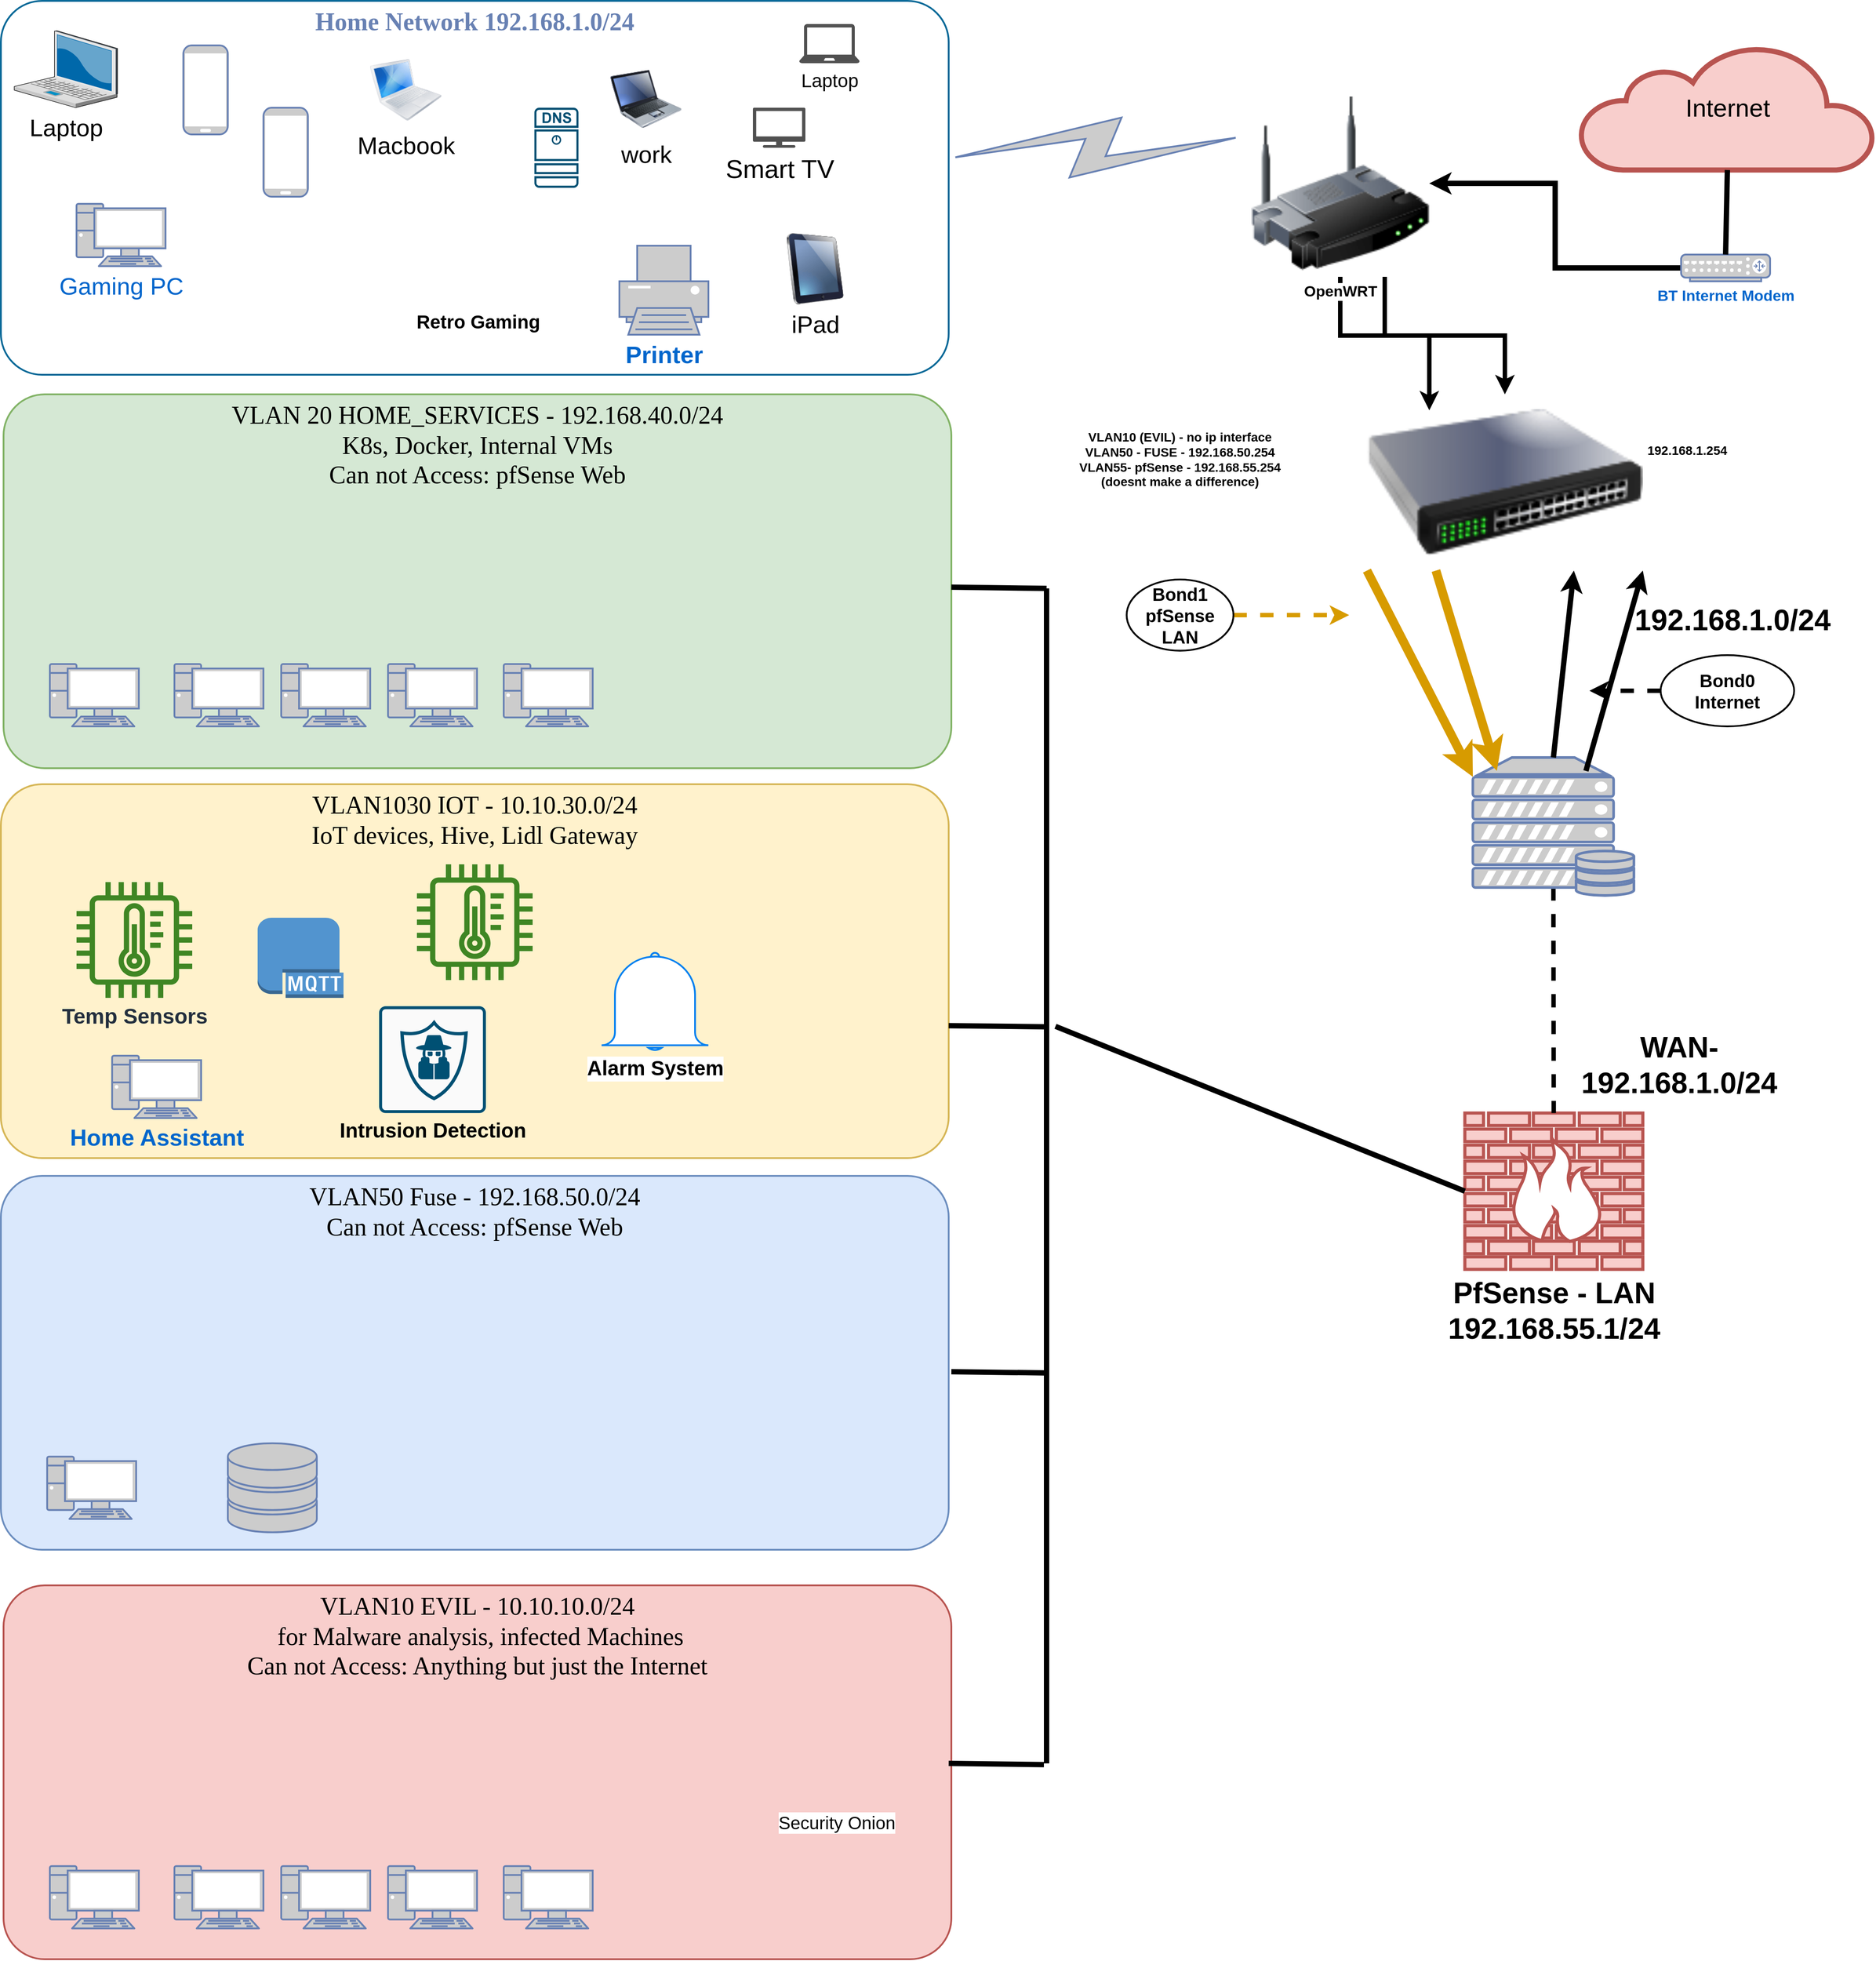 <mxfile version="20.0.4" type="github">
  <diagram name="Page-1" id="bfe91b75-5d2c-26a0-9c1d-138518896778">
    <mxGraphModel dx="3043" dy="1873" grid="1" gridSize="10" guides="1" tooltips="1" connect="1" arrows="1" fold="1" page="1" pageScale="1" pageWidth="1100" pageHeight="850" background="none" math="0" shadow="0">
      <root>
        <mxCell id="0" />
        <mxCell id="1" parent="0" />
        <mxCell id="NYhFjM4AT_t--Yr5wofG-42" value="VLAN50 Fuse - 192.168.50.0/24&lt;br&gt;Can not Access: pfSense Web" style="rounded=1;whiteSpace=wrap;html=1;shadow=0;comic=0;strokeColor=#6c8ebf;strokeWidth=2;fillColor=#dae8fc;fontFamily=Verdana;fontSize=28;align=center;arcSize=11;verticalAlign=top;" parent="1" vertex="1">
          <mxGeometry x="75" y="1340" width="1065" height="420" as="geometry" />
        </mxCell>
        <mxCell id="7c3789c024ecab99-82" value="VLAN10 EVIL - 10.10.10.0/24&lt;br&gt;&amp;nbsp;for Malware analysis, infected Machines&lt;br&gt;Can not Access: Anything but just the Internet" style="rounded=1;whiteSpace=wrap;html=1;shadow=0;comic=0;strokeColor=#b85450;strokeWidth=2;fillColor=#f8cecc;fontFamily=Verdana;fontSize=28;align=center;arcSize=11;verticalAlign=top;" parent="1" vertex="1">
          <mxGeometry x="78" y="1800" width="1065" height="420" as="geometry" />
        </mxCell>
        <mxCell id="7c3789c024ecab99-81" value="VLAN1030 IOT&amp;nbsp;- 10.10.30.0/24&lt;br&gt;IoT devices, Hive, Lidl Gateway" style="rounded=1;whiteSpace=wrap;html=1;shadow=0;comic=0;strokeColor=#d6b656;strokeWidth=2;fillColor=#fff2cc;fontFamily=Verdana;fontSize=28;align=center;arcSize=11;verticalAlign=top;" parent="1" vertex="1">
          <mxGeometry x="75" y="900" width="1065" height="420" as="geometry" />
        </mxCell>
        <mxCell id="7c3789c024ecab99-79" value="VLAN 20 HOME_SERVICES - 192.168.40.0/24&lt;br&gt;K8s, Docker, Internal VMs&lt;br&gt;Can not Access: pfSense Web" style="rounded=1;whiteSpace=wrap;html=1;shadow=0;comic=0;strokeColor=#82b366;strokeWidth=2;fillColor=#d5e8d4;fontFamily=Verdana;fontSize=28;align=center;arcSize=11;verticalAlign=top;" parent="1" vertex="1">
          <mxGeometry x="78" y="462" width="1065" height="420" as="geometry" />
        </mxCell>
        <mxCell id="7c3789c024ecab99-78" value="Home Network 192.168.1.0/24" style="rounded=1;whiteSpace=wrap;html=1;shadow=0;comic=0;strokeColor=#036897;strokeWidth=2;fillColor=none;fontFamily=Verdana;fontSize=28;fontColor=#6881B3;align=center;arcSize=11;verticalAlign=top;fontStyle=1" parent="1" vertex="1">
          <mxGeometry x="75" y="20" width="1065" height="420" as="geometry" />
        </mxCell>
        <mxCell id="7c3789c024ecab99-8" value="PfSense - LAN&lt;br&gt;192.168.55.1/24" style="verticalAlign=top;verticalLabelPosition=bottom;labelPosition=center;align=center;html=1;fillColor=#f8cecc;strokeColor=#b85450;gradientDirection=north;strokeWidth=2;shape=mxgraph.networks.firewall;rounded=0;shadow=0;comic=0;fontSize=33;fontStyle=1" parent="1" vertex="1">
          <mxGeometry x="1720" y="1269.41" width="200" height="175.59" as="geometry" />
        </mxCell>
        <mxCell id="7c3789c024ecab99-52" style="edgeStyle=none;html=1;labelBackgroundColor=none;endArrow=none;endFill=0;strokeWidth=5;fontFamily=Verdana;fontSize=15;fontColor=#036897;exitX=0.5;exitY=0.94;exitDx=0;exitDy=0;exitPerimeter=0;dashed=1;" parent="1" source="7c3789c024ecab99-58" target="7c3789c024ecab99-8" edge="1">
          <mxGeometry relative="1" as="geometry">
            <mxPoint x="1781.0" y="907" as="targetPoint" />
          </mxGeometry>
        </mxCell>
        <mxCell id="7c3789c024ecab99-6" value="Printer" style="fontColor=#0066CC;verticalAlign=top;verticalLabelPosition=bottom;labelPosition=center;align=center;html=1;fillColor=#CCCCCC;strokeColor=#6881B3;gradientColor=none;gradientDirection=north;strokeWidth=2;shape=mxgraph.networks.printer;rounded=0;shadow=0;comic=0;fontStyle=1;fontSize=27;" parent="1" vertex="1">
          <mxGeometry x="770.0" y="295" width="100" height="100" as="geometry" />
        </mxCell>
        <mxCell id="7c3789c024ecab99-12" value="" style="fontColor=#0066CC;verticalAlign=top;verticalLabelPosition=bottom;labelPosition=center;align=center;html=1;fillColor=#CCCCCC;strokeColor=#6881B3;gradientColor=none;gradientDirection=north;strokeWidth=2;shape=mxgraph.networks.mobile;rounded=0;shadow=0;comic=0;" parent="1" vertex="1">
          <mxGeometry x="280.0" y="70" width="50" height="100" as="geometry" />
        </mxCell>
        <mxCell id="7c3789c024ecab99-20" value="" style="fontColor=#0066CC;verticalAlign=top;verticalLabelPosition=bottom;labelPosition=center;align=center;html=1;fillColor=#CCCCCC;strokeColor=#6881B3;gradientColor=none;gradientDirection=north;strokeWidth=2;shape=mxgraph.networks.pc;rounded=0;shadow=0;comic=0;" parent="1" vertex="1">
          <mxGeometry x="130.0" y="765" width="100" height="70" as="geometry" />
        </mxCell>
        <mxCell id="7c3789c024ecab99-21" value="" style="fontColor=#0066CC;verticalAlign=top;verticalLabelPosition=bottom;labelPosition=center;align=center;html=1;fillColor=#CCCCCC;strokeColor=#6881B3;gradientColor=none;gradientDirection=north;strokeWidth=2;shape=mxgraph.networks.pc;rounded=0;shadow=0;comic=0;" parent="1" vertex="1">
          <mxGeometry x="270.0" y="765" width="100" height="70" as="geometry" />
        </mxCell>
        <mxCell id="7c3789c024ecab99-23" value="" style="fontColor=#0066CC;verticalAlign=top;verticalLabelPosition=bottom;labelPosition=center;align=center;html=1;fillColor=#CCCCCC;strokeColor=#6881B3;gradientColor=none;gradientDirection=north;strokeWidth=2;shape=mxgraph.networks.pc;rounded=0;shadow=0;comic=0;" parent="1" vertex="1">
          <mxGeometry x="390.0" y="765" width="100" height="70" as="geometry" />
        </mxCell>
        <mxCell id="7c3789c024ecab99-25" value="" style="fontColor=#0066CC;verticalAlign=top;verticalLabelPosition=bottom;labelPosition=center;align=center;html=1;fillColor=#CCCCCC;strokeColor=#6881B3;gradientColor=none;gradientDirection=north;strokeWidth=2;shape=mxgraph.networks.pc;rounded=0;shadow=0;comic=0;" parent="1" vertex="1">
          <mxGeometry x="510.0" y="765" width="100" height="70" as="geometry" />
        </mxCell>
        <mxCell id="7c3789c024ecab99-27" value="" style="fontColor=#0066CC;verticalAlign=top;verticalLabelPosition=bottom;labelPosition=center;align=center;html=1;fillColor=#CCCCCC;strokeColor=#6881B3;gradientColor=none;gradientDirection=north;strokeWidth=2;shape=mxgraph.networks.pc;rounded=0;shadow=0;comic=0;" parent="1" vertex="1">
          <mxGeometry x="640.0" y="765" width="100" height="70" as="geometry" />
        </mxCell>
        <mxCell id="7c3789c024ecab99-34" value="Home Assistant" style="fontColor=#0066CC;verticalAlign=top;verticalLabelPosition=bottom;labelPosition=center;align=center;html=1;fillColor=#CCCCCC;strokeColor=#6881B3;gradientColor=none;gradientDirection=north;strokeWidth=2;shape=mxgraph.networks.pc;rounded=0;shadow=0;comic=0;fontStyle=1;fontSize=26;" parent="1" vertex="1">
          <mxGeometry x="200.0" y="1205.002" width="100" height="70" as="geometry" />
        </mxCell>
        <mxCell id="7c3789c024ecab99-53" value="Internet" style="html=1;fillColor=#f8cecc;strokeColor=#b85450;gradientDirection=north;strokeWidth=2;shape=mxgraph.networks.cloud;rounded=0;shadow=0;comic=0;align=center;fontSize=28;" parent="1" vertex="1">
          <mxGeometry x="1850" y="70" width="330" height="140" as="geometry" />
        </mxCell>
        <mxCell id="NYhFjM4AT_t--Yr5wofG-4" style="edgeStyle=orthogonalEdgeStyle;rounded=0;orthogonalLoop=1;jettySize=auto;html=1;entryX=1;entryY=0.5;entryDx=0;entryDy=0;fontSize=29;strokeWidth=6;" parent="1" source="7c3789c024ecab99-54" target="NYhFjM4AT_t--Yr5wofG-56" edge="1">
          <mxGeometry relative="1" as="geometry">
            <mxPoint x="1568" y="319.9" as="targetPoint" />
          </mxGeometry>
        </mxCell>
        <mxCell id="7c3789c024ecab99-54" value="BT Internet Modem" style="fontColor=#0066CC;verticalAlign=top;verticalLabelPosition=bottom;labelPosition=center;align=center;html=1;fillColor=#CCCCCC;strokeColor=#6881B3;gradientColor=none;gradientDirection=north;strokeWidth=2;shape=mxgraph.networks.router;rounded=0;shadow=0;comic=0;fontSize=17;fontStyle=1" parent="1" vertex="1">
          <mxGeometry x="1963" y="305" width="100" height="30" as="geometry" />
        </mxCell>
        <mxCell id="7c3789c024ecab99-58" value="" style="fontColor=#0066CC;verticalAlign=top;verticalLabelPosition=bottom;labelPosition=center;align=center;html=1;fillColor=#CCCCCC;strokeColor=#6881B3;gradientColor=none;gradientDirection=north;strokeWidth=2;shape=mxgraph.networks.server_storage;rounded=0;shadow=0;comic=0;" parent="1" vertex="1">
          <mxGeometry x="1729" y="870" width="181" height="155" as="geometry" />
        </mxCell>
        <mxCell id="7c3789c024ecab99-57" value="" style="fontColor=#0066CC;verticalAlign=top;verticalLabelPosition=bottom;labelPosition=center;align=center;html=1;fillColor=#CCCCCC;strokeColor=#6881B3;gradientColor=none;gradientDirection=north;strokeWidth=2;shape=mxgraph.networks.storage;rounded=0;shadow=0;comic=0;" parent="1" vertex="1">
          <mxGeometry x="330" y="1640.41" width="100" height="100" as="geometry" />
        </mxCell>
        <mxCell id="7c3789c024ecab99-61" value="" style="fontColor=#0066CC;verticalAlign=top;verticalLabelPosition=bottom;labelPosition=center;align=center;html=1;fillColor=#CCCCCC;strokeColor=#6881B3;gradientColor=none;gradientDirection=north;strokeWidth=2;shape=mxgraph.networks.pc;rounded=0;shadow=0;comic=0;" parent="1" vertex="1">
          <mxGeometry x="130.0" y="2115.412" width="100" height="70" as="geometry" />
        </mxCell>
        <mxCell id="7c3789c024ecab99-62" value="" style="fontColor=#0066CC;verticalAlign=top;verticalLabelPosition=bottom;labelPosition=center;align=center;html=1;fillColor=#CCCCCC;strokeColor=#6881B3;gradientColor=none;gradientDirection=north;strokeWidth=2;shape=mxgraph.networks.pc;rounded=0;shadow=0;comic=0;" parent="1" vertex="1">
          <mxGeometry x="270.0" y="2115.412" width="100" height="70" as="geometry" />
        </mxCell>
        <mxCell id="7c3789c024ecab99-63" value="" style="fontColor=#0066CC;verticalAlign=top;verticalLabelPosition=bottom;labelPosition=center;align=center;html=1;fillColor=#CCCCCC;strokeColor=#6881B3;gradientColor=none;gradientDirection=north;strokeWidth=2;shape=mxgraph.networks.pc;rounded=0;shadow=0;comic=0;" parent="1" vertex="1">
          <mxGeometry x="390.0" y="2115.412" width="100" height="70" as="geometry" />
        </mxCell>
        <mxCell id="7c3789c024ecab99-64" value="" style="fontColor=#0066CC;verticalAlign=top;verticalLabelPosition=bottom;labelPosition=center;align=center;html=1;fillColor=#CCCCCC;strokeColor=#6881B3;gradientColor=none;gradientDirection=north;strokeWidth=2;shape=mxgraph.networks.pc;rounded=0;shadow=0;comic=0;" parent="1" vertex="1">
          <mxGeometry x="510.0" y="2115.412" width="100" height="70" as="geometry" />
        </mxCell>
        <mxCell id="7c3789c024ecab99-65" value="" style="fontColor=#0066CC;verticalAlign=top;verticalLabelPosition=bottom;labelPosition=center;align=center;html=1;fillColor=#CCCCCC;strokeColor=#6881B3;gradientColor=none;gradientDirection=north;strokeWidth=2;shape=mxgraph.networks.pc;rounded=0;shadow=0;comic=0;" parent="1" vertex="1">
          <mxGeometry x="640.0" y="2115.412" width="100" height="70" as="geometry" />
        </mxCell>
        <mxCell id="NYhFjM4AT_t--Yr5wofG-1" value="" style="endArrow=none;html=1;rounded=0;fontSize=29;entryX=0.5;entryY=0;entryDx=0;entryDy=0;entryPerimeter=0;exitX=0.5;exitY=1;exitDx=0;exitDy=0;exitPerimeter=0;strokeWidth=6;" parent="1" source="7c3789c024ecab99-53" target="7c3789c024ecab99-54" edge="1">
          <mxGeometry width="50" height="50" relative="1" as="geometry">
            <mxPoint x="1400" y="540" as="sourcePoint" />
            <mxPoint x="1890" y="470" as="targetPoint" />
          </mxGeometry>
        </mxCell>
        <mxCell id="NYhFjM4AT_t--Yr5wofG-6" value="" style="html=1;fillColor=#CCCCCC;strokeColor=#6881B3;gradientColor=none;gradientDirection=north;strokeWidth=2;shape=mxgraph.networks.comm_link_edge;html=1;labelBackgroundColor=none;endArrow=none;endFill=0;fontFamily=Verdana;fontSize=20;exitX=0;exitY=0.25;exitDx=0;exitDy=0;" parent="1" source="NYhFjM4AT_t--Yr5wofG-56" edge="1">
          <mxGeometry width="100" height="100" relative="1" as="geometry">
            <mxPoint x="1430" y="263" as="sourcePoint" />
            <mxPoint x="1130.0" y="197" as="targetPoint" />
          </mxGeometry>
        </mxCell>
        <mxCell id="NYhFjM4AT_t--Yr5wofG-7" value="" style="fontColor=#0066CC;verticalAlign=top;verticalLabelPosition=bottom;labelPosition=center;align=center;html=1;fillColor=#CCCCCC;strokeColor=#6881B3;gradientColor=none;gradientDirection=north;strokeWidth=2;shape=mxgraph.networks.mobile;rounded=0;shadow=0;comic=0;" parent="1" vertex="1">
          <mxGeometry x="370.0" y="140" width="50" height="100" as="geometry" />
        </mxCell>
        <mxCell id="NYhFjM4AT_t--Yr5wofG-8" value="Smart TV" style="sketch=0;pointerEvents=1;shadow=0;dashed=0;html=1;strokeColor=none;fillColor=#505050;labelPosition=center;verticalLabelPosition=bottom;verticalAlign=top;outlineConnect=0;align=center;shape=mxgraph.office.devices.tv;fontSize=29;" parent="1" vertex="1">
          <mxGeometry x="920" y="140" width="59" height="45" as="geometry" />
        </mxCell>
        <mxCell id="NYhFjM4AT_t--Yr5wofG-9" value="" style="shape=image;html=1;verticalAlign=top;verticalLabelPosition=bottom;labelBackgroundColor=#ffffff;imageAspect=0;aspect=fixed;image=https://cdn4.iconfinder.com/data/icons/miu-black-social-2/60/playstation-128.png;fontSize=29;" parent="1" vertex="1">
          <mxGeometry x="350" y="281" width="128" height="128" as="geometry" />
        </mxCell>
        <mxCell id="NYhFjM4AT_t--Yr5wofG-11" value="iPad" style="image;html=1;image=img/lib/clip_art/computers/iPad_128x128.png;fontSize=27;" parent="1" vertex="1">
          <mxGeometry x="950" y="281" width="80" height="80" as="geometry" />
        </mxCell>
        <mxCell id="NYhFjM4AT_t--Yr5wofG-12" value="Retro Gaming" style="shape=image;html=1;verticalAlign=top;verticalLabelPosition=bottom;labelBackgroundColor=#ffffff;imageAspect=0;aspect=fixed;image=https://cdn0.iconfinder.com/data/icons/game-asset-1/24/gamepad-128.png;fontSize=21;fontStyle=1" parent="1" vertex="1">
          <mxGeometry x="546.5" y="233" width="128" height="128" as="geometry" />
        </mxCell>
        <mxCell id="NYhFjM4AT_t--Yr5wofG-13" value="Gaming PC" style="fontColor=#0066CC;verticalAlign=top;verticalLabelPosition=bottom;labelPosition=center;align=center;html=1;outlineConnect=0;fillColor=#CCCCCC;strokeColor=#6881B3;gradientColor=none;gradientDirection=north;strokeWidth=2;shape=mxgraph.networks.pc;fontSize=27;" parent="1" vertex="1">
          <mxGeometry x="160" y="248" width="100" height="70" as="geometry" />
        </mxCell>
        <mxCell id="NYhFjM4AT_t--Yr5wofG-14" value="work" style="image;html=1;image=img/lib/clip_art/computers/Laptop_128x128.png;fontSize=27;" parent="1" vertex="1">
          <mxGeometry x="760" y="90" width="80" height="80" as="geometry" />
        </mxCell>
        <mxCell id="NYhFjM4AT_t--Yr5wofG-15" value="Macbook" style="image;html=1;image=img/lib/clip_art/computers/MacBook_128x128.png;fontSize=27;" parent="1" vertex="1">
          <mxGeometry x="490" y="80" width="80" height="80" as="geometry" />
        </mxCell>
        <mxCell id="NYhFjM4AT_t--Yr5wofG-16" value="Laptop" style="verticalLabelPosition=bottom;sketch=0;aspect=fixed;html=1;verticalAlign=top;strokeColor=none;align=center;outlineConnect=0;shape=mxgraph.citrix.laptop_2;fontSize=27;" parent="1" vertex="1">
          <mxGeometry x="90" y="53.5" width="116" height="86.5" as="geometry" />
        </mxCell>
        <mxCell id="NYhFjM4AT_t--Yr5wofG-17" value="Laptop" style="sketch=0;pointerEvents=1;shadow=0;dashed=0;html=1;strokeColor=none;fillColor=#505050;labelPosition=center;verticalLabelPosition=bottom;verticalAlign=top;outlineConnect=0;align=center;shape=mxgraph.office.devices.laptop;fontSize=21;" parent="1" vertex="1">
          <mxGeometry x="972" y="46" width="68" height="44" as="geometry" />
        </mxCell>
        <mxCell id="NYhFjM4AT_t--Yr5wofG-29" value="" style="endArrow=classic;html=1;rounded=0;fontSize=26;strokeWidth=6;entryX=1;entryY=1;entryDx=0;entryDy=0;exitX=0.702;exitY=0.097;exitDx=0;exitDy=0;exitPerimeter=0;" parent="1" source="7c3789c024ecab99-58" target="NYhFjM4AT_t--Yr5wofG-57" edge="1">
          <mxGeometry width="50" height="50" relative="1" as="geometry">
            <mxPoint x="990" y="720" as="sourcePoint" />
            <mxPoint x="1593.2" y="598.2" as="targetPoint" />
          </mxGeometry>
        </mxCell>
        <mxCell id="NYhFjM4AT_t--Yr5wofG-30" value="" style="endArrow=classic;html=1;rounded=0;fontSize=26;strokeWidth=6;entryX=0.75;entryY=1;entryDx=0;entryDy=0;exitX=0.5;exitY=0;exitDx=0;exitDy=0;exitPerimeter=0;" parent="1" source="7c3789c024ecab99-58" target="NYhFjM4AT_t--Yr5wofG-57" edge="1">
          <mxGeometry width="50" height="50" relative="1" as="geometry">
            <mxPoint x="990" y="720" as="sourcePoint" />
            <mxPoint x="1565" y="600" as="targetPoint" />
          </mxGeometry>
        </mxCell>
        <mxCell id="NYhFjM4AT_t--Yr5wofG-31" value="" style="endArrow=classic;html=1;rounded=0;fontSize=26;strokeWidth=10;entryX=0.149;entryY=0.097;entryDx=0;entryDy=0;entryPerimeter=0;exitX=0.25;exitY=1;exitDx=0;exitDy=0;fontColor=#67AB9F;fillColor=#ffe6cc;strokeColor=#d79b00;" parent="1" source="NYhFjM4AT_t--Yr5wofG-57" target="7c3789c024ecab99-58" edge="1">
          <mxGeometry width="50" height="50" relative="1" as="geometry">
            <mxPoint x="1505" y="600" as="sourcePoint" />
            <mxPoint x="1030" y="620" as="targetPoint" />
          </mxGeometry>
        </mxCell>
        <mxCell id="NYhFjM4AT_t--Yr5wofG-32" value="" style="endArrow=classic;html=1;rounded=0;fontSize=26;strokeWidth=10;entryX=0;entryY=0.14;entryDx=0;entryDy=0;entryPerimeter=0;exitX=0;exitY=1;exitDx=0;exitDy=0;fillColor=#ffe6cc;strokeColor=#d79b00;" parent="1" source="NYhFjM4AT_t--Yr5wofG-57" target="7c3789c024ecab99-58" edge="1">
          <mxGeometry width="50" height="50" relative="1" as="geometry">
            <mxPoint x="1476.8" y="598.2" as="sourcePoint" />
            <mxPoint x="1030" y="620" as="targetPoint" />
          </mxGeometry>
        </mxCell>
        <mxCell id="NYhFjM4AT_t--Yr5wofG-66" style="edgeStyle=orthogonalEdgeStyle;rounded=0;orthogonalLoop=1;jettySize=auto;html=1;dashed=1;fontSize=33;strokeWidth=5;" parent="1" source="NYhFjM4AT_t--Yr5wofG-33" edge="1">
          <mxGeometry relative="1" as="geometry">
            <mxPoint x="1860" y="795" as="targetPoint" />
          </mxGeometry>
        </mxCell>
        <mxCell id="NYhFjM4AT_t--Yr5wofG-33" value="Bond0&lt;br&gt;Internet" style="ellipse;whiteSpace=wrap;html=1;fontSize=20;fillColor=none;strokeWidth=2;fontStyle=1" parent="1" vertex="1">
          <mxGeometry x="1940" y="755" width="150" height="80" as="geometry" />
        </mxCell>
        <mxCell id="NYhFjM4AT_t--Yr5wofG-69" style="edgeStyle=orthogonalEdgeStyle;rounded=0;orthogonalLoop=1;jettySize=auto;html=1;dashed=1;fontSize=33;strokeWidth=5;fillColor=#ffe6cc;strokeColor=#d79b00;" parent="1" source="NYhFjM4AT_t--Yr5wofG-34" edge="1">
          <mxGeometry relative="1" as="geometry">
            <mxPoint x="1590" y="710" as="targetPoint" />
          </mxGeometry>
        </mxCell>
        <mxCell id="NYhFjM4AT_t--Yr5wofG-34" value="Bond1&lt;br&gt;pfSense LAN" style="ellipse;whiteSpace=wrap;html=1;fontSize=20;strokeWidth=2;fillColor=none;fontStyle=1" parent="1" vertex="1">
          <mxGeometry x="1340" y="670" width="120" height="80" as="geometry" />
        </mxCell>
        <mxCell id="NYhFjM4AT_t--Yr5wofG-43" value="" style="fontColor=#0066CC;verticalAlign=top;verticalLabelPosition=bottom;labelPosition=center;align=center;html=1;fillColor=#CCCCCC;strokeColor=#6881B3;gradientColor=none;gradientDirection=north;strokeWidth=2;shape=mxgraph.networks.pc;rounded=0;shadow=0;comic=0;" parent="1" vertex="1">
          <mxGeometry x="127.0" y="1655.412" width="100" height="70" as="geometry" />
        </mxCell>
        <mxCell id="NYhFjM4AT_t--Yr5wofG-48" value="" style="endArrow=none;html=1;rounded=0;fontSize=20;strokeWidth=6;entryX=0;entryY=0.5;entryDx=0;entryDy=0;entryPerimeter=0;" parent="1" target="7c3789c024ecab99-8" edge="1">
          <mxGeometry width="50" height="50" relative="1" as="geometry">
            <mxPoint x="1260" y="1172" as="sourcePoint" />
            <mxPoint x="850" y="910" as="targetPoint" />
          </mxGeometry>
        </mxCell>
        <mxCell id="NYhFjM4AT_t--Yr5wofG-49" value="" style="endArrow=none;html=1;rounded=0;fontSize=20;strokeWidth=6;" parent="1" edge="1">
          <mxGeometry width="50" height="50" relative="1" as="geometry">
            <mxPoint x="1250" y="2000" as="sourcePoint" />
            <mxPoint x="1250" y="680" as="targetPoint" />
          </mxGeometry>
        </mxCell>
        <mxCell id="NYhFjM4AT_t--Yr5wofG-51" value="" style="endArrow=none;html=1;rounded=0;fontSize=20;strokeWidth=6;" parent="1" source="7c3789c024ecab99-79" edge="1">
          <mxGeometry width="50" height="50" relative="1" as="geometry">
            <mxPoint x="800" y="860" as="sourcePoint" />
            <mxPoint x="1250" y="680" as="targetPoint" />
          </mxGeometry>
        </mxCell>
        <mxCell id="NYhFjM4AT_t--Yr5wofG-52" value="" style="endArrow=none;html=1;rounded=0;fontSize=20;strokeWidth=6;" parent="1" edge="1">
          <mxGeometry width="50" height="50" relative="1" as="geometry">
            <mxPoint x="1140" y="1171.201" as="sourcePoint" />
            <mxPoint x="1247" y="1172.54" as="targetPoint" />
          </mxGeometry>
        </mxCell>
        <mxCell id="NYhFjM4AT_t--Yr5wofG-53" value="" style="endArrow=none;html=1;rounded=0;fontSize=20;strokeWidth=6;" parent="1" edge="1">
          <mxGeometry width="50" height="50" relative="1" as="geometry">
            <mxPoint x="1143" y="1560.001" as="sourcePoint" />
            <mxPoint x="1250" y="1561.34" as="targetPoint" />
          </mxGeometry>
        </mxCell>
        <mxCell id="NYhFjM4AT_t--Yr5wofG-54" value="" style="endArrow=none;html=1;rounded=0;fontSize=20;strokeWidth=6;" parent="1" edge="1">
          <mxGeometry width="50" height="50" relative="1" as="geometry">
            <mxPoint x="1140" y="2000.001" as="sourcePoint" />
            <mxPoint x="1247" y="2001.34" as="targetPoint" />
          </mxGeometry>
        </mxCell>
        <mxCell id="NYhFjM4AT_t--Yr5wofG-55" value="Security Onion" style="shape=image;html=1;verticalAlign=top;verticalLabelPosition=bottom;labelBackgroundColor=#ffffff;imageAspect=0;aspect=fixed;image=https://cdn4.iconfinder.com/data/icons/fruits-and-veggies-2/270/fruits-and-veggies-icons_onion-128.png;fontSize=20;strokeWidth=2;fillColor=none;" parent="1" vertex="1">
          <mxGeometry x="950" y="1920" width="128" height="128" as="geometry" />
        </mxCell>
        <mxCell id="c4OLY-X5bbmTI7L81C6x-1" style="edgeStyle=orthogonalEdgeStyle;rounded=0;orthogonalLoop=1;jettySize=auto;html=1;entryX=0.226;entryY=0.091;entryDx=0;entryDy=0;entryPerimeter=0;strokeWidth=5;" parent="1" source="NYhFjM4AT_t--Yr5wofG-56" target="NYhFjM4AT_t--Yr5wofG-57" edge="1">
          <mxGeometry relative="1" as="geometry" />
        </mxCell>
        <mxCell id="c4OLY-X5bbmTI7L81C6x-2" style="edgeStyle=orthogonalEdgeStyle;rounded=0;orthogonalLoop=1;jettySize=auto;html=1;exitX=0.75;exitY=1;exitDx=0;exitDy=0;entryX=0.5;entryY=0;entryDx=0;entryDy=0;strokeWidth=5;" parent="1" source="NYhFjM4AT_t--Yr5wofG-56" target="NYhFjM4AT_t--Yr5wofG-57" edge="1">
          <mxGeometry relative="1" as="geometry" />
        </mxCell>
        <mxCell id="NYhFjM4AT_t--Yr5wofG-56" value="OpenWRT" style="image;html=1;image=img/lib/clip_art/networking/Wireless_Router_128x128.png;fontSize=17;fontStyle=1" parent="1" vertex="1">
          <mxGeometry x="1480" y="120" width="200" height="210" as="geometry" />
        </mxCell>
        <mxCell id="NYhFjM4AT_t--Yr5wofG-57" value="" style="image;html=1;image=img/lib/clip_art/networking/Switch_128x128.png" parent="1" vertex="1">
          <mxGeometry x="1610" y="462" width="310" height="198" as="geometry" />
        </mxCell>
        <mxCell id="NYhFjM4AT_t--Yr5wofG-59" value="WAN-192.168.1.0/24" style="text;html=1;strokeColor=none;fillColor=none;align=center;verticalAlign=middle;whiteSpace=wrap;rounded=0;fontSize=33;fontStyle=1" parent="1" vertex="1">
          <mxGeometry x="1931" y="1200" width="60" height="30" as="geometry" />
        </mxCell>
        <mxCell id="NYhFjM4AT_t--Yr5wofG-60" value="192.168.1.0/24" style="text;html=1;strokeColor=none;fillColor=none;align=center;verticalAlign=middle;whiteSpace=wrap;rounded=0;fontSize=33;fontStyle=1" parent="1" vertex="1">
          <mxGeometry x="1991" y="700" width="60" height="30" as="geometry" />
        </mxCell>
        <mxCell id="c4OLY-X5bbmTI7L81C6x-4" value="VLAN10 (EVIL) - no ip interface&lt;br style=&quot;font-size: 14px;&quot;&gt;VLAN50 - FUSE - 192.168.50.254&lt;br style=&quot;font-size: 14px;&quot;&gt;VLAN55- pfSense - 192.168.55.254 (doesnt make a difference)&lt;br&gt;" style="text;html=1;strokeColor=none;fillColor=none;align=center;verticalAlign=middle;whiteSpace=wrap;rounded=0;fontStyle=1;fontSize=14;" parent="1" vertex="1">
          <mxGeometry x="1280" y="520" width="240" height="30" as="geometry" />
        </mxCell>
        <mxCell id="c4OLY-X5bbmTI7L81C6x-5" value="" style="sketch=0;points=[[0.015,0.015,0],[0.985,0.015,0],[0.985,0.985,0],[0.015,0.985,0],[0.25,0,0],[0.5,0,0],[0.75,0,0],[1,0.25,0],[1,0.5,0],[1,0.75,0],[0.75,1,0],[0.5,1,0],[0.25,1,0],[0,0.75,0],[0,0.5,0],[0,0.25,0]];verticalLabelPosition=bottom;html=1;verticalAlign=top;aspect=fixed;align=center;pointerEvents=1;shape=mxgraph.cisco19.dns_server;fillColor=#005073;strokeColor=none;" parent="1" vertex="1">
          <mxGeometry x="674.5" y="140" width="49.5" height="90" as="geometry" />
        </mxCell>
        <mxCell id="c4OLY-X5bbmTI7L81C6x-7" value="192.168.1.254" style="text;html=1;strokeColor=none;fillColor=none;align=center;verticalAlign=middle;whiteSpace=wrap;rounded=0;fontSize=14;fontStyle=1" parent="1" vertex="1">
          <mxGeometry x="1940" y="510" width="60" height="30" as="geometry" />
        </mxCell>
        <mxCell id="ooJVKOI1h2YbClv-LT1r-1" value="Temp Sensors" style="sketch=0;outlineConnect=0;fontColor=#232F3E;gradientColor=none;fillColor=#3F8624;strokeColor=none;dashed=0;verticalLabelPosition=bottom;verticalAlign=top;align=center;html=1;fontSize=24;fontStyle=1;aspect=fixed;pointerEvents=1;shape=mxgraph.aws4.iot_thing_temperature_sensor;" vertex="1" parent="1">
          <mxGeometry x="160" y="1010" width="130" height="130" as="geometry" />
        </mxCell>
        <mxCell id="ooJVKOI1h2YbClv-LT1r-2" value="" style="outlineConnect=0;dashed=0;verticalLabelPosition=bottom;verticalAlign=top;align=center;html=1;shape=mxgraph.aws3.mqtt_protocol;fillColor=#5294CF;gradientColor=none;" vertex="1" parent="1">
          <mxGeometry x="363.5" y="1050" width="96.5" height="90" as="geometry" />
        </mxCell>
        <mxCell id="ooJVKOI1h2YbClv-LT1r-3" value="" style="sketch=0;outlineConnect=0;fontColor=#232F3E;gradientColor=none;fillColor=#3F8624;strokeColor=none;dashed=0;verticalLabelPosition=bottom;verticalAlign=top;align=center;html=1;fontSize=12;fontStyle=0;aspect=fixed;pointerEvents=1;shape=mxgraph.aws4.iot_thing_temperature_sensor;" vertex="1" parent="1">
          <mxGeometry x="542.5" y="990" width="130" height="130" as="geometry" />
        </mxCell>
        <mxCell id="ooJVKOI1h2YbClv-LT1r-4" value="Intrusion Detection" style="sketch=0;points=[[0.015,0.015,0],[0.985,0.015,0],[0.985,0.985,0],[0.015,0.985,0],[0.25,0,0],[0.5,0,0],[0.75,0,0],[1,0.25,0],[1,0.5,0],[1,0.75,0],[0.75,1,0],[0.5,1,0],[0.25,1,0],[0,0.75,0],[0,0.5,0],[0,0.25,0]];verticalLabelPosition=bottom;html=1;verticalAlign=top;aspect=fixed;align=center;pointerEvents=1;shape=mxgraph.cisco19.rect;prIcon=next_generation_intrusion_prevention_system;fillColor=#FAFAFA;strokeColor=#005073;fontStyle=1;fontSize=23;" vertex="1" parent="1">
          <mxGeometry x="500" y="1149.41" width="120" height="120" as="geometry" />
        </mxCell>
        <mxCell id="ooJVKOI1h2YbClv-LT1r-5" value="Alarm System" style="html=1;verticalLabelPosition=bottom;align=center;labelBackgroundColor=#ffffff;verticalAlign=top;strokeWidth=2;strokeColor=#0080F0;shadow=0;dashed=0;shape=mxgraph.ios7.icons.bell;fontSize=23;fontStyle=1" vertex="1" parent="1">
          <mxGeometry x="750" y="1089.41" width="120" height="110" as="geometry" />
        </mxCell>
        <mxCell id="ooJVKOI1h2YbClv-LT1r-6" value="" style="shape=image;html=1;verticalAlign=top;verticalLabelPosition=bottom;labelBackgroundColor=#ffffff;imageAspect=0;aspect=fixed;image=https://cdn2.iconfinder.com/data/icons/boxicons-solid-vol-1/24/bxs-cctv-128.png;fontSize=24;" vertex="1" parent="1">
          <mxGeometry x="920" y="1140" width="128" height="128" as="geometry" />
        </mxCell>
        <mxCell id="ooJVKOI1h2YbClv-LT1r-7" value="" style="shape=image;html=1;verticalAlign=top;verticalLabelPosition=bottom;labelBackgroundColor=#ffffff;imageAspect=0;aspect=fixed;image=https://cdn2.iconfinder.com/data/icons/boxicons-regular-vol-1/24/bx-cctv-128.png;fontSize=24;" vertex="1" parent="1">
          <mxGeometry x="736" y="961.41" width="134" height="134" as="geometry" />
        </mxCell>
        <mxCell id="ooJVKOI1h2YbClv-LT1r-8" value="" style="shape=image;html=1;verticalAlign=top;verticalLabelPosition=bottom;labelBackgroundColor=#ffffff;imageAspect=0;aspect=fixed;image=https://cdn0.iconfinder.com/data/icons/security-double-color-red-and-black-vol-1/52/camera__record__security__cctv-128.png;fontSize=24;" vertex="1" parent="1">
          <mxGeometry x="926" y="961.41" width="128" height="128" as="geometry" />
        </mxCell>
      </root>
    </mxGraphModel>
  </diagram>
</mxfile>
